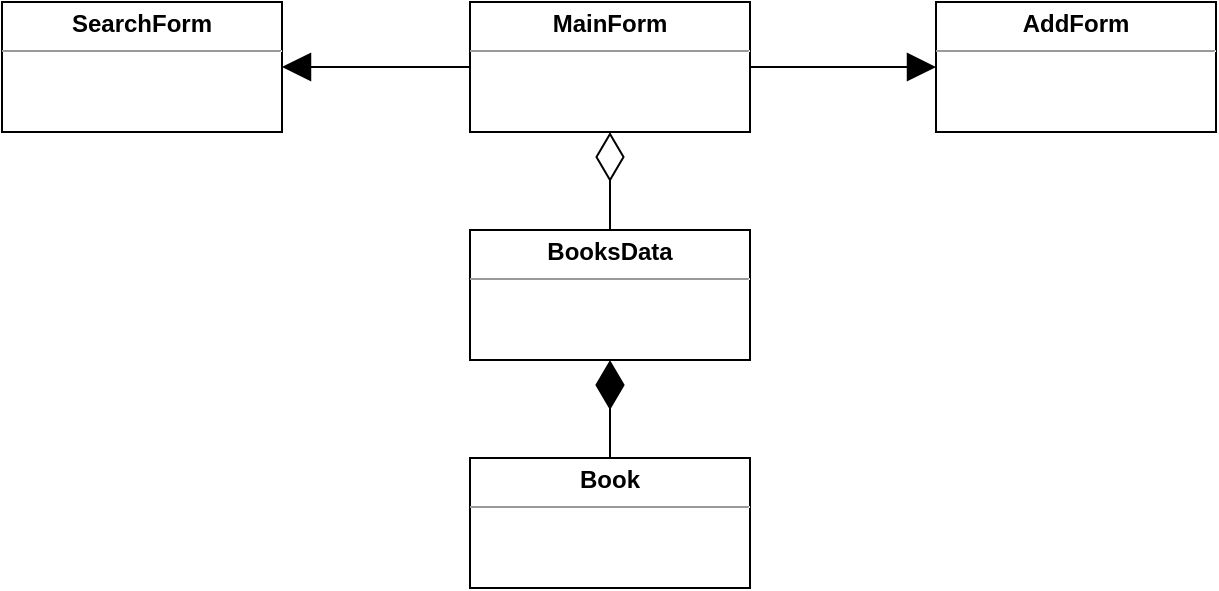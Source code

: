 <mxfile version="13.0.3" type="device"><diagram id="cAoC3qdqbfjaJ9nQwIJx" name="Страница 1"><mxGraphModel dx="745" dy="653" grid="0" gridSize="10" guides="1" tooltips="1" connect="1" arrows="1" fold="1" page="0" pageScale="1" pageWidth="827" pageHeight="1169" math="0" shadow="0"><root><mxCell id="0"/><mxCell id="1" parent="0"/><mxCell id="uZPOC4r5do1ldZ8IDPEa-8" style="edgeStyle=orthogonalEdgeStyle;rounded=0;orthogonalLoop=1;jettySize=auto;html=1;entryX=0;entryY=0.5;entryDx=0;entryDy=0;endSize=12;endArrow=block;endFill=1;" edge="1" parent="1" source="uZPOC4r5do1ldZ8IDPEa-5" target="uZPOC4r5do1ldZ8IDPEa-7"><mxGeometry relative="1" as="geometry"/></mxCell><mxCell id="uZPOC4r5do1ldZ8IDPEa-9" style="edgeStyle=orthogonalEdgeStyle;rounded=0;orthogonalLoop=1;jettySize=auto;html=1;entryX=1;entryY=0.5;entryDx=0;entryDy=0;endArrow=block;endFill=1;endSize=12;" edge="1" parent="1" source="uZPOC4r5do1ldZ8IDPEa-5" target="uZPOC4r5do1ldZ8IDPEa-6"><mxGeometry relative="1" as="geometry"/></mxCell><mxCell id="uZPOC4r5do1ldZ8IDPEa-5" value="&lt;p style=&quot;margin: 0px ; margin-top: 4px ; text-align: center&quot;&gt;&lt;b&gt;MainForm&lt;/b&gt;&lt;/p&gt;&lt;hr size=&quot;1&quot;&gt;&lt;p style=&quot;margin: 0px ; margin-left: 4px&quot;&gt;&lt;br&gt;&lt;/p&gt;" style="verticalAlign=top;align=left;overflow=fill;fontSize=12;fontFamily=Helvetica;html=1;" vertex="1" parent="1"><mxGeometry x="251" y="261" width="140" height="65" as="geometry"/></mxCell><mxCell id="uZPOC4r5do1ldZ8IDPEa-6" value="&lt;p style=&quot;margin: 0px ; margin-top: 4px ; text-align: center&quot;&gt;&lt;b&gt;SearchForm&lt;/b&gt;&lt;/p&gt;&lt;hr size=&quot;1&quot;&gt;&lt;p style=&quot;margin: 0px ; margin-left: 4px&quot;&gt;&lt;br&gt;&lt;/p&gt;" style="verticalAlign=top;align=left;overflow=fill;fontSize=12;fontFamily=Helvetica;html=1;" vertex="1" parent="1"><mxGeometry x="17" y="261" width="140" height="65" as="geometry"/></mxCell><mxCell id="uZPOC4r5do1ldZ8IDPEa-7" value="&lt;p style=&quot;margin: 0px ; margin-top: 4px ; text-align: center&quot;&gt;&lt;b&gt;AddForm&lt;/b&gt;&lt;/p&gt;&lt;hr size=&quot;1&quot;&gt;&lt;p style=&quot;margin: 0px ; margin-left: 4px&quot;&gt;&lt;br&gt;&lt;/p&gt;" style="verticalAlign=top;align=left;overflow=fill;fontSize=12;fontFamily=Helvetica;html=1;" vertex="1" parent="1"><mxGeometry x="484" y="261" width="140" height="65" as="geometry"/></mxCell><mxCell id="uZPOC4r5do1ldZ8IDPEa-12" style="edgeStyle=orthogonalEdgeStyle;rounded=0;orthogonalLoop=1;jettySize=auto;html=1;entryX=0.5;entryY=1;entryDx=0;entryDy=0;endArrow=diamondThin;endFill=0;endSize=22;" edge="1" parent="1" source="uZPOC4r5do1ldZ8IDPEa-10" target="uZPOC4r5do1ldZ8IDPEa-5"><mxGeometry relative="1" as="geometry"/></mxCell><mxCell id="uZPOC4r5do1ldZ8IDPEa-10" value="&lt;p style=&quot;margin: 0px ; margin-top: 4px ; text-align: center&quot;&gt;&lt;b&gt;BooksData&lt;/b&gt;&lt;/p&gt;&lt;hr size=&quot;1&quot;&gt;&lt;p style=&quot;margin: 0px ; margin-left: 4px&quot;&gt;&lt;br&gt;&lt;/p&gt;" style="verticalAlign=top;align=left;overflow=fill;fontSize=12;fontFamily=Helvetica;html=1;" vertex="1" parent="1"><mxGeometry x="251" y="375" width="140" height="65" as="geometry"/></mxCell><mxCell id="uZPOC4r5do1ldZ8IDPEa-13" style="edgeStyle=orthogonalEdgeStyle;rounded=0;orthogonalLoop=1;jettySize=auto;html=1;entryX=0.5;entryY=1;entryDx=0;entryDy=0;endArrow=diamondThin;endFill=1;endSize=22;" edge="1" parent="1" source="uZPOC4r5do1ldZ8IDPEa-11" target="uZPOC4r5do1ldZ8IDPEa-10"><mxGeometry relative="1" as="geometry"/></mxCell><mxCell id="uZPOC4r5do1ldZ8IDPEa-11" value="&lt;p style=&quot;margin: 0px ; margin-top: 4px ; text-align: center&quot;&gt;&lt;b&gt;Book&lt;/b&gt;&lt;/p&gt;&lt;hr size=&quot;1&quot;&gt;&lt;p style=&quot;margin: 0px ; margin-left: 4px&quot;&gt;&lt;br&gt;&lt;/p&gt;" style="verticalAlign=top;align=left;overflow=fill;fontSize=12;fontFamily=Helvetica;html=1;" vertex="1" parent="1"><mxGeometry x="251" y="489" width="140" height="65" as="geometry"/></mxCell></root></mxGraphModel></diagram></mxfile>